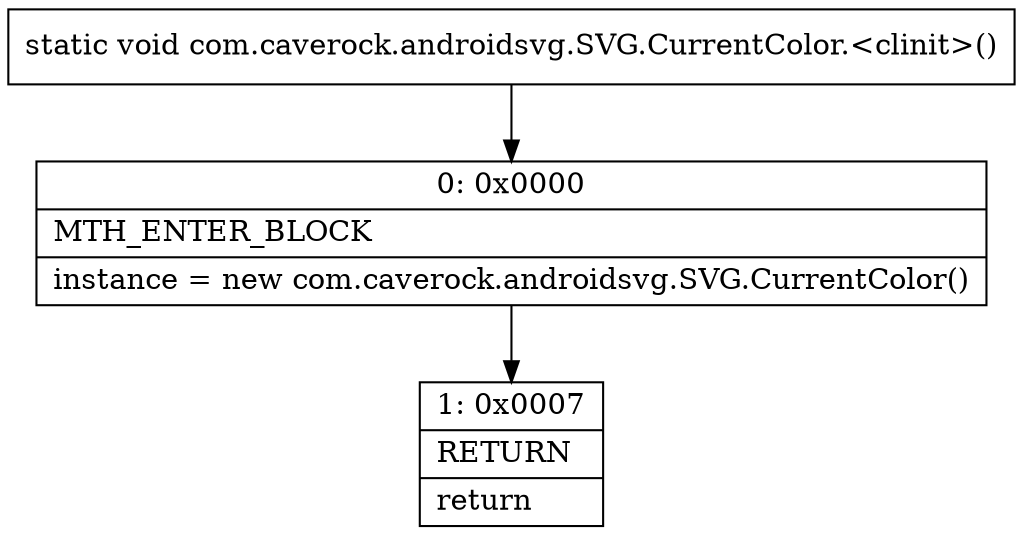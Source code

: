 digraph "CFG forcom.caverock.androidsvg.SVG.CurrentColor.\<clinit\>()V" {
Node_0 [shape=record,label="{0\:\ 0x0000|MTH_ENTER_BLOCK\l|instance = new com.caverock.androidsvg.SVG.CurrentColor()\l}"];
Node_1 [shape=record,label="{1\:\ 0x0007|RETURN\l|return\l}"];
MethodNode[shape=record,label="{static void com.caverock.androidsvg.SVG.CurrentColor.\<clinit\>() }"];
MethodNode -> Node_0;
Node_0 -> Node_1;
}

